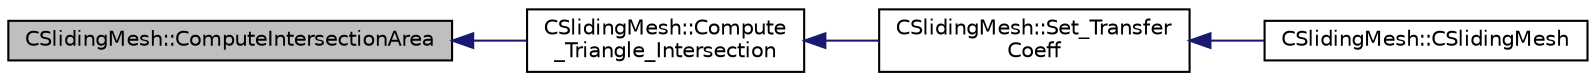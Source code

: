 digraph "CSlidingMesh::ComputeIntersectionArea"
{
  edge [fontname="Helvetica",fontsize="10",labelfontname="Helvetica",labelfontsize="10"];
  node [fontname="Helvetica",fontsize="10",shape=record];
  rankdir="LR";
  Node59 [label="CSlidingMesh::ComputeIntersectionArea",height=0.2,width=0.4,color="black", fillcolor="grey75", style="filled", fontcolor="black"];
  Node59 -> Node60 [dir="back",color="midnightblue",fontsize="10",style="solid",fontname="Helvetica"];
  Node60 [label="CSlidingMesh::Compute\l_Triangle_Intersection",height=0.2,width=0.4,color="black", fillcolor="white", style="filled",URL="$class_c_sliding_mesh.html#ac3bdfa5cf559f126317074bf6ed13f81",tooltip="For 3-Dimensional grids, compute intersection area between two triangle projected on a given plane..."];
  Node60 -> Node61 [dir="back",color="midnightblue",fontsize="10",style="solid",fontname="Helvetica"];
  Node61 [label="CSlidingMesh::Set_Transfer\lCoeff",height=0.2,width=0.4,color="black", fillcolor="white", style="filled",URL="$class_c_sliding_mesh.html#a60567ffca2c40068f62f96027f483e96",tooltip="Set up transfer matrix defining relation between two meshes. "];
  Node61 -> Node62 [dir="back",color="midnightblue",fontsize="10",style="solid",fontname="Helvetica"];
  Node62 [label="CSlidingMesh::CSlidingMesh",height=0.2,width=0.4,color="black", fillcolor="white", style="filled",URL="$class_c_sliding_mesh.html#a2962815228c3df57c5ee3a70c62189bc",tooltip="Constructor of the class. "];
}
